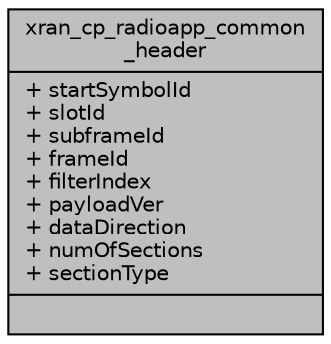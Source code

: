 digraph "xran_cp_radioapp_common_header"
{
 // LATEX_PDF_SIZE
  edge [fontname="Helvetica",fontsize="10",labelfontname="Helvetica",labelfontsize="10"];
  node [fontname="Helvetica",fontsize="10",shape=record];
  Node1 [label="{xran_cp_radioapp_common\l_header\n|+ startSymbolId\l+ slotId\l+ subframeId\l+ frameId\l+ filterIndex\l+ payloadVer\l+ dataDirection\l+ numOfSections\l+ sectionType\l|}",height=0.2,width=0.4,color="black", fillcolor="grey75", style="filled", fontcolor="black",tooltip=" "];
}
